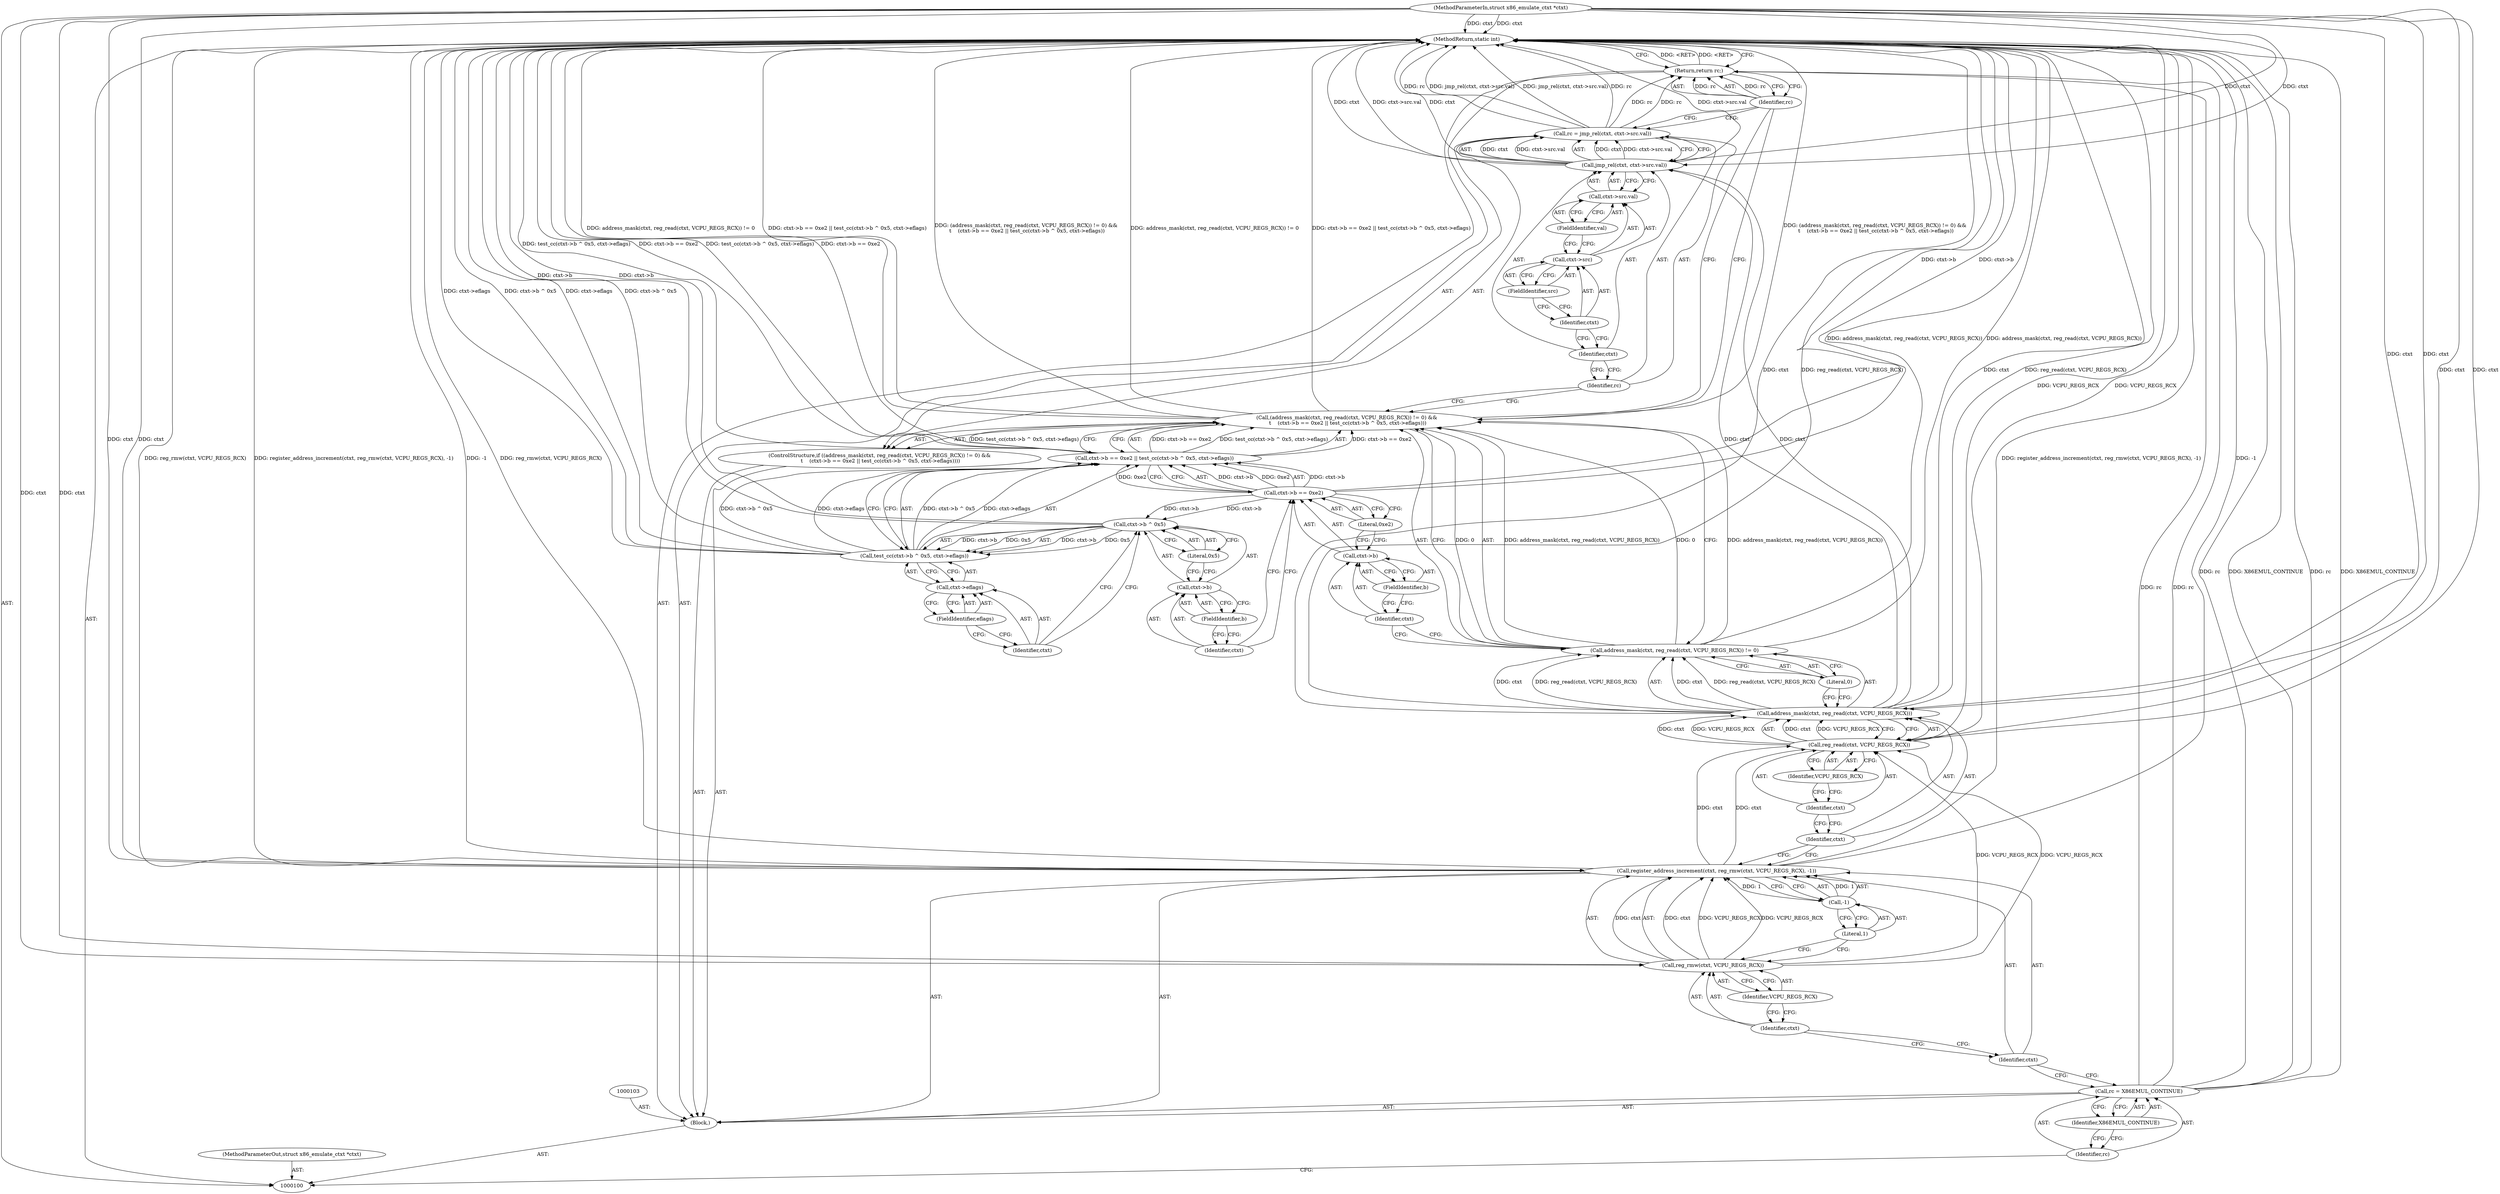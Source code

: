 digraph "0_linux_234f3ce485d54017f15cf5e0699cff4100121601_3" {
"1000149" [label="(MethodReturn,static int)"];
"1000101" [label="(MethodParameterIn,struct x86_emulate_ctxt *ctxt)"];
"1000231" [label="(MethodParameterOut,struct x86_emulate_ctxt *ctxt)"];
"1000147" [label="(Return,return rc;)"];
"1000148" [label="(Identifier,rc)"];
"1000102" [label="(Block,)"];
"1000106" [label="(Identifier,X86EMUL_CONTINUE)"];
"1000104" [label="(Call,rc = X86EMUL_CONTINUE)"];
"1000105" [label="(Identifier,rc)"];
"1000107" [label="(Call,register_address_increment(ctxt, reg_rmw(ctxt, VCPU_REGS_RCX), -1))"];
"1000108" [label="(Identifier,ctxt)"];
"1000109" [label="(Call,reg_rmw(ctxt, VCPU_REGS_RCX))"];
"1000110" [label="(Identifier,ctxt)"];
"1000111" [label="(Identifier,VCPU_REGS_RCX)"];
"1000112" [label="(Call,-1)"];
"1000113" [label="(Literal,1)"];
"1000114" [label="(ControlStructure,if ((address_mask(ctxt, reg_read(ctxt, VCPU_REGS_RCX)) != 0) &&\n \t    (ctxt->b == 0xe2 || test_cc(ctxt->b ^ 0x5, ctxt->eflags))))"];
"1000118" [label="(Identifier,ctxt)"];
"1000119" [label="(Call,reg_read(ctxt, VCPU_REGS_RCX))"];
"1000120" [label="(Identifier,ctxt)"];
"1000121" [label="(Identifier,VCPU_REGS_RCX)"];
"1000115" [label="(Call,(address_mask(ctxt, reg_read(ctxt, VCPU_REGS_RCX)) != 0) &&\n \t    (ctxt->b == 0xe2 || test_cc(ctxt->b ^ 0x5, ctxt->eflags)))"];
"1000122" [label="(Literal,0)"];
"1000116" [label="(Call,address_mask(ctxt, reg_read(ctxt, VCPU_REGS_RCX)) != 0)"];
"1000117" [label="(Call,address_mask(ctxt, reg_read(ctxt, VCPU_REGS_RCX)))"];
"1000127" [label="(FieldIdentifier,b)"];
"1000128" [label="(Literal,0xe2)"];
"1000129" [label="(Call,test_cc(ctxt->b ^ 0x5, ctxt->eflags))"];
"1000130" [label="(Call,ctxt->b ^ 0x5)"];
"1000131" [label="(Call,ctxt->b)"];
"1000132" [label="(Identifier,ctxt)"];
"1000133" [label="(FieldIdentifier,b)"];
"1000134" [label="(Literal,0x5)"];
"1000135" [label="(Call,ctxt->eflags)"];
"1000136" [label="(Identifier,ctxt)"];
"1000137" [label="(FieldIdentifier,eflags)"];
"1000123" [label="(Call,ctxt->b == 0xe2 || test_cc(ctxt->b ^ 0x5, ctxt->eflags))"];
"1000124" [label="(Call,ctxt->b == 0xe2)"];
"1000125" [label="(Call,ctxt->b)"];
"1000126" [label="(Identifier,ctxt)"];
"1000141" [label="(Identifier,ctxt)"];
"1000138" [label="(Call,rc = jmp_rel(ctxt, ctxt->src.val))"];
"1000139" [label="(Identifier,rc)"];
"1000142" [label="(Call,ctxt->src.val)"];
"1000143" [label="(Call,ctxt->src)"];
"1000144" [label="(Identifier,ctxt)"];
"1000145" [label="(FieldIdentifier,src)"];
"1000146" [label="(FieldIdentifier,val)"];
"1000140" [label="(Call,jmp_rel(ctxt, ctxt->src.val))"];
"1000149" -> "1000100"  [label="AST: "];
"1000149" -> "1000147"  [label="CFG: "];
"1000147" -> "1000149"  [label="DDG: <RET>"];
"1000116" -> "1000149"  [label="DDG: address_mask(ctxt, reg_read(ctxt, VCPU_REGS_RCX))"];
"1000129" -> "1000149"  [label="DDG: ctxt->b ^ 0x5"];
"1000129" -> "1000149"  [label="DDG: ctxt->eflags"];
"1000140" -> "1000149"  [label="DDG: ctxt->src.val"];
"1000140" -> "1000149"  [label="DDG: ctxt"];
"1000124" -> "1000149"  [label="DDG: ctxt->b"];
"1000107" -> "1000149"  [label="DDG: register_address_increment(ctxt, reg_rmw(ctxt, VCPU_REGS_RCX), -1)"];
"1000107" -> "1000149"  [label="DDG: -1"];
"1000107" -> "1000149"  [label="DDG: reg_rmw(ctxt, VCPU_REGS_RCX)"];
"1000104" -> "1000149"  [label="DDG: rc"];
"1000104" -> "1000149"  [label="DDG: X86EMUL_CONTINUE"];
"1000138" -> "1000149"  [label="DDG: jmp_rel(ctxt, ctxt->src.val)"];
"1000138" -> "1000149"  [label="DDG: rc"];
"1000123" -> "1000149"  [label="DDG: test_cc(ctxt->b ^ 0x5, ctxt->eflags)"];
"1000123" -> "1000149"  [label="DDG: ctxt->b == 0xe2"];
"1000117" -> "1000149"  [label="DDG: ctxt"];
"1000117" -> "1000149"  [label="DDG: reg_read(ctxt, VCPU_REGS_RCX)"];
"1000115" -> "1000149"  [label="DDG: address_mask(ctxt, reg_read(ctxt, VCPU_REGS_RCX)) != 0"];
"1000115" -> "1000149"  [label="DDG: ctxt->b == 0xe2 || test_cc(ctxt->b ^ 0x5, ctxt->eflags)"];
"1000115" -> "1000149"  [label="DDG: (address_mask(ctxt, reg_read(ctxt, VCPU_REGS_RCX)) != 0) &&\n \t    (ctxt->b == 0xe2 || test_cc(ctxt->b ^ 0x5, ctxt->eflags))"];
"1000119" -> "1000149"  [label="DDG: VCPU_REGS_RCX"];
"1000101" -> "1000149"  [label="DDG: ctxt"];
"1000130" -> "1000149"  [label="DDG: ctxt->b"];
"1000101" -> "1000100"  [label="AST: "];
"1000101" -> "1000149"  [label="DDG: ctxt"];
"1000101" -> "1000107"  [label="DDG: ctxt"];
"1000101" -> "1000109"  [label="DDG: ctxt"];
"1000101" -> "1000117"  [label="DDG: ctxt"];
"1000101" -> "1000119"  [label="DDG: ctxt"];
"1000101" -> "1000140"  [label="DDG: ctxt"];
"1000231" -> "1000100"  [label="AST: "];
"1000147" -> "1000102"  [label="AST: "];
"1000147" -> "1000148"  [label="CFG: "];
"1000148" -> "1000147"  [label="AST: "];
"1000149" -> "1000147"  [label="CFG: "];
"1000147" -> "1000149"  [label="DDG: <RET>"];
"1000148" -> "1000147"  [label="DDG: rc"];
"1000104" -> "1000147"  [label="DDG: rc"];
"1000138" -> "1000147"  [label="DDG: rc"];
"1000148" -> "1000147"  [label="AST: "];
"1000148" -> "1000138"  [label="CFG: "];
"1000148" -> "1000115"  [label="CFG: "];
"1000147" -> "1000148"  [label="CFG: "];
"1000148" -> "1000147"  [label="DDG: rc"];
"1000102" -> "1000100"  [label="AST: "];
"1000103" -> "1000102"  [label="AST: "];
"1000104" -> "1000102"  [label="AST: "];
"1000107" -> "1000102"  [label="AST: "];
"1000114" -> "1000102"  [label="AST: "];
"1000147" -> "1000102"  [label="AST: "];
"1000106" -> "1000104"  [label="AST: "];
"1000106" -> "1000105"  [label="CFG: "];
"1000104" -> "1000106"  [label="CFG: "];
"1000104" -> "1000102"  [label="AST: "];
"1000104" -> "1000106"  [label="CFG: "];
"1000105" -> "1000104"  [label="AST: "];
"1000106" -> "1000104"  [label="AST: "];
"1000108" -> "1000104"  [label="CFG: "];
"1000104" -> "1000149"  [label="DDG: rc"];
"1000104" -> "1000149"  [label="DDG: X86EMUL_CONTINUE"];
"1000104" -> "1000147"  [label="DDG: rc"];
"1000105" -> "1000104"  [label="AST: "];
"1000105" -> "1000100"  [label="CFG: "];
"1000106" -> "1000105"  [label="CFG: "];
"1000107" -> "1000102"  [label="AST: "];
"1000107" -> "1000112"  [label="CFG: "];
"1000108" -> "1000107"  [label="AST: "];
"1000109" -> "1000107"  [label="AST: "];
"1000112" -> "1000107"  [label="AST: "];
"1000118" -> "1000107"  [label="CFG: "];
"1000107" -> "1000149"  [label="DDG: register_address_increment(ctxt, reg_rmw(ctxt, VCPU_REGS_RCX), -1)"];
"1000107" -> "1000149"  [label="DDG: -1"];
"1000107" -> "1000149"  [label="DDG: reg_rmw(ctxt, VCPU_REGS_RCX)"];
"1000109" -> "1000107"  [label="DDG: ctxt"];
"1000109" -> "1000107"  [label="DDG: VCPU_REGS_RCX"];
"1000101" -> "1000107"  [label="DDG: ctxt"];
"1000112" -> "1000107"  [label="DDG: 1"];
"1000107" -> "1000119"  [label="DDG: ctxt"];
"1000108" -> "1000107"  [label="AST: "];
"1000108" -> "1000104"  [label="CFG: "];
"1000110" -> "1000108"  [label="CFG: "];
"1000109" -> "1000107"  [label="AST: "];
"1000109" -> "1000111"  [label="CFG: "];
"1000110" -> "1000109"  [label="AST: "];
"1000111" -> "1000109"  [label="AST: "];
"1000113" -> "1000109"  [label="CFG: "];
"1000109" -> "1000107"  [label="DDG: ctxt"];
"1000109" -> "1000107"  [label="DDG: VCPU_REGS_RCX"];
"1000101" -> "1000109"  [label="DDG: ctxt"];
"1000109" -> "1000119"  [label="DDG: VCPU_REGS_RCX"];
"1000110" -> "1000109"  [label="AST: "];
"1000110" -> "1000108"  [label="CFG: "];
"1000111" -> "1000110"  [label="CFG: "];
"1000111" -> "1000109"  [label="AST: "];
"1000111" -> "1000110"  [label="CFG: "];
"1000109" -> "1000111"  [label="CFG: "];
"1000112" -> "1000107"  [label="AST: "];
"1000112" -> "1000113"  [label="CFG: "];
"1000113" -> "1000112"  [label="AST: "];
"1000107" -> "1000112"  [label="CFG: "];
"1000112" -> "1000107"  [label="DDG: 1"];
"1000113" -> "1000112"  [label="AST: "];
"1000113" -> "1000109"  [label="CFG: "];
"1000112" -> "1000113"  [label="CFG: "];
"1000114" -> "1000102"  [label="AST: "];
"1000115" -> "1000114"  [label="AST: "];
"1000138" -> "1000114"  [label="AST: "];
"1000118" -> "1000117"  [label="AST: "];
"1000118" -> "1000107"  [label="CFG: "];
"1000120" -> "1000118"  [label="CFG: "];
"1000119" -> "1000117"  [label="AST: "];
"1000119" -> "1000121"  [label="CFG: "];
"1000120" -> "1000119"  [label="AST: "];
"1000121" -> "1000119"  [label="AST: "];
"1000117" -> "1000119"  [label="CFG: "];
"1000119" -> "1000149"  [label="DDG: VCPU_REGS_RCX"];
"1000119" -> "1000117"  [label="DDG: ctxt"];
"1000119" -> "1000117"  [label="DDG: VCPU_REGS_RCX"];
"1000107" -> "1000119"  [label="DDG: ctxt"];
"1000101" -> "1000119"  [label="DDG: ctxt"];
"1000109" -> "1000119"  [label="DDG: VCPU_REGS_RCX"];
"1000120" -> "1000119"  [label="AST: "];
"1000120" -> "1000118"  [label="CFG: "];
"1000121" -> "1000120"  [label="CFG: "];
"1000121" -> "1000119"  [label="AST: "];
"1000121" -> "1000120"  [label="CFG: "];
"1000119" -> "1000121"  [label="CFG: "];
"1000115" -> "1000114"  [label="AST: "];
"1000115" -> "1000116"  [label="CFG: "];
"1000115" -> "1000123"  [label="CFG: "];
"1000116" -> "1000115"  [label="AST: "];
"1000123" -> "1000115"  [label="AST: "];
"1000139" -> "1000115"  [label="CFG: "];
"1000148" -> "1000115"  [label="CFG: "];
"1000115" -> "1000149"  [label="DDG: address_mask(ctxt, reg_read(ctxt, VCPU_REGS_RCX)) != 0"];
"1000115" -> "1000149"  [label="DDG: ctxt->b == 0xe2 || test_cc(ctxt->b ^ 0x5, ctxt->eflags)"];
"1000115" -> "1000149"  [label="DDG: (address_mask(ctxt, reg_read(ctxt, VCPU_REGS_RCX)) != 0) &&\n \t    (ctxt->b == 0xe2 || test_cc(ctxt->b ^ 0x5, ctxt->eflags))"];
"1000116" -> "1000115"  [label="DDG: address_mask(ctxt, reg_read(ctxt, VCPU_REGS_RCX))"];
"1000116" -> "1000115"  [label="DDG: 0"];
"1000123" -> "1000115"  [label="DDG: ctxt->b == 0xe2"];
"1000123" -> "1000115"  [label="DDG: test_cc(ctxt->b ^ 0x5, ctxt->eflags)"];
"1000122" -> "1000116"  [label="AST: "];
"1000122" -> "1000117"  [label="CFG: "];
"1000116" -> "1000122"  [label="CFG: "];
"1000116" -> "1000115"  [label="AST: "];
"1000116" -> "1000122"  [label="CFG: "];
"1000117" -> "1000116"  [label="AST: "];
"1000122" -> "1000116"  [label="AST: "];
"1000126" -> "1000116"  [label="CFG: "];
"1000115" -> "1000116"  [label="CFG: "];
"1000116" -> "1000149"  [label="DDG: address_mask(ctxt, reg_read(ctxt, VCPU_REGS_RCX))"];
"1000116" -> "1000115"  [label="DDG: address_mask(ctxt, reg_read(ctxt, VCPU_REGS_RCX))"];
"1000116" -> "1000115"  [label="DDG: 0"];
"1000117" -> "1000116"  [label="DDG: ctxt"];
"1000117" -> "1000116"  [label="DDG: reg_read(ctxt, VCPU_REGS_RCX)"];
"1000117" -> "1000116"  [label="AST: "];
"1000117" -> "1000119"  [label="CFG: "];
"1000118" -> "1000117"  [label="AST: "];
"1000119" -> "1000117"  [label="AST: "];
"1000122" -> "1000117"  [label="CFG: "];
"1000117" -> "1000149"  [label="DDG: ctxt"];
"1000117" -> "1000149"  [label="DDG: reg_read(ctxt, VCPU_REGS_RCX)"];
"1000117" -> "1000116"  [label="DDG: ctxt"];
"1000117" -> "1000116"  [label="DDG: reg_read(ctxt, VCPU_REGS_RCX)"];
"1000119" -> "1000117"  [label="DDG: ctxt"];
"1000119" -> "1000117"  [label="DDG: VCPU_REGS_RCX"];
"1000101" -> "1000117"  [label="DDG: ctxt"];
"1000117" -> "1000140"  [label="DDG: ctxt"];
"1000127" -> "1000125"  [label="AST: "];
"1000127" -> "1000126"  [label="CFG: "];
"1000125" -> "1000127"  [label="CFG: "];
"1000128" -> "1000124"  [label="AST: "];
"1000128" -> "1000125"  [label="CFG: "];
"1000124" -> "1000128"  [label="CFG: "];
"1000129" -> "1000123"  [label="AST: "];
"1000129" -> "1000135"  [label="CFG: "];
"1000130" -> "1000129"  [label="AST: "];
"1000135" -> "1000129"  [label="AST: "];
"1000123" -> "1000129"  [label="CFG: "];
"1000129" -> "1000149"  [label="DDG: ctxt->b ^ 0x5"];
"1000129" -> "1000149"  [label="DDG: ctxt->eflags"];
"1000129" -> "1000123"  [label="DDG: ctxt->b ^ 0x5"];
"1000129" -> "1000123"  [label="DDG: ctxt->eflags"];
"1000130" -> "1000129"  [label="DDG: ctxt->b"];
"1000130" -> "1000129"  [label="DDG: 0x5"];
"1000130" -> "1000129"  [label="AST: "];
"1000130" -> "1000134"  [label="CFG: "];
"1000131" -> "1000130"  [label="AST: "];
"1000134" -> "1000130"  [label="AST: "];
"1000136" -> "1000130"  [label="CFG: "];
"1000130" -> "1000149"  [label="DDG: ctxt->b"];
"1000130" -> "1000129"  [label="DDG: ctxt->b"];
"1000130" -> "1000129"  [label="DDG: 0x5"];
"1000124" -> "1000130"  [label="DDG: ctxt->b"];
"1000131" -> "1000130"  [label="AST: "];
"1000131" -> "1000133"  [label="CFG: "];
"1000132" -> "1000131"  [label="AST: "];
"1000133" -> "1000131"  [label="AST: "];
"1000134" -> "1000131"  [label="CFG: "];
"1000132" -> "1000131"  [label="AST: "];
"1000132" -> "1000124"  [label="CFG: "];
"1000133" -> "1000132"  [label="CFG: "];
"1000133" -> "1000131"  [label="AST: "];
"1000133" -> "1000132"  [label="CFG: "];
"1000131" -> "1000133"  [label="CFG: "];
"1000134" -> "1000130"  [label="AST: "];
"1000134" -> "1000131"  [label="CFG: "];
"1000130" -> "1000134"  [label="CFG: "];
"1000135" -> "1000129"  [label="AST: "];
"1000135" -> "1000137"  [label="CFG: "];
"1000136" -> "1000135"  [label="AST: "];
"1000137" -> "1000135"  [label="AST: "];
"1000129" -> "1000135"  [label="CFG: "];
"1000136" -> "1000135"  [label="AST: "];
"1000136" -> "1000130"  [label="CFG: "];
"1000137" -> "1000136"  [label="CFG: "];
"1000137" -> "1000135"  [label="AST: "];
"1000137" -> "1000136"  [label="CFG: "];
"1000135" -> "1000137"  [label="CFG: "];
"1000123" -> "1000115"  [label="AST: "];
"1000123" -> "1000124"  [label="CFG: "];
"1000123" -> "1000129"  [label="CFG: "];
"1000124" -> "1000123"  [label="AST: "];
"1000129" -> "1000123"  [label="AST: "];
"1000115" -> "1000123"  [label="CFG: "];
"1000123" -> "1000149"  [label="DDG: test_cc(ctxt->b ^ 0x5, ctxt->eflags)"];
"1000123" -> "1000149"  [label="DDG: ctxt->b == 0xe2"];
"1000123" -> "1000115"  [label="DDG: ctxt->b == 0xe2"];
"1000123" -> "1000115"  [label="DDG: test_cc(ctxt->b ^ 0x5, ctxt->eflags)"];
"1000124" -> "1000123"  [label="DDG: ctxt->b"];
"1000124" -> "1000123"  [label="DDG: 0xe2"];
"1000129" -> "1000123"  [label="DDG: ctxt->b ^ 0x5"];
"1000129" -> "1000123"  [label="DDG: ctxt->eflags"];
"1000124" -> "1000123"  [label="AST: "];
"1000124" -> "1000128"  [label="CFG: "];
"1000125" -> "1000124"  [label="AST: "];
"1000128" -> "1000124"  [label="AST: "];
"1000132" -> "1000124"  [label="CFG: "];
"1000123" -> "1000124"  [label="CFG: "];
"1000124" -> "1000149"  [label="DDG: ctxt->b"];
"1000124" -> "1000123"  [label="DDG: ctxt->b"];
"1000124" -> "1000123"  [label="DDG: 0xe2"];
"1000124" -> "1000130"  [label="DDG: ctxt->b"];
"1000125" -> "1000124"  [label="AST: "];
"1000125" -> "1000127"  [label="CFG: "];
"1000126" -> "1000125"  [label="AST: "];
"1000127" -> "1000125"  [label="AST: "];
"1000128" -> "1000125"  [label="CFG: "];
"1000126" -> "1000125"  [label="AST: "];
"1000126" -> "1000116"  [label="CFG: "];
"1000127" -> "1000126"  [label="CFG: "];
"1000141" -> "1000140"  [label="AST: "];
"1000141" -> "1000139"  [label="CFG: "];
"1000144" -> "1000141"  [label="CFG: "];
"1000138" -> "1000114"  [label="AST: "];
"1000138" -> "1000140"  [label="CFG: "];
"1000139" -> "1000138"  [label="AST: "];
"1000140" -> "1000138"  [label="AST: "];
"1000148" -> "1000138"  [label="CFG: "];
"1000138" -> "1000149"  [label="DDG: jmp_rel(ctxt, ctxt->src.val)"];
"1000138" -> "1000149"  [label="DDG: rc"];
"1000140" -> "1000138"  [label="DDG: ctxt"];
"1000140" -> "1000138"  [label="DDG: ctxt->src.val"];
"1000138" -> "1000147"  [label="DDG: rc"];
"1000139" -> "1000138"  [label="AST: "];
"1000139" -> "1000115"  [label="CFG: "];
"1000141" -> "1000139"  [label="CFG: "];
"1000142" -> "1000140"  [label="AST: "];
"1000142" -> "1000146"  [label="CFG: "];
"1000143" -> "1000142"  [label="AST: "];
"1000146" -> "1000142"  [label="AST: "];
"1000140" -> "1000142"  [label="CFG: "];
"1000143" -> "1000142"  [label="AST: "];
"1000143" -> "1000145"  [label="CFG: "];
"1000144" -> "1000143"  [label="AST: "];
"1000145" -> "1000143"  [label="AST: "];
"1000146" -> "1000143"  [label="CFG: "];
"1000144" -> "1000143"  [label="AST: "];
"1000144" -> "1000141"  [label="CFG: "];
"1000145" -> "1000144"  [label="CFG: "];
"1000145" -> "1000143"  [label="AST: "];
"1000145" -> "1000144"  [label="CFG: "];
"1000143" -> "1000145"  [label="CFG: "];
"1000146" -> "1000142"  [label="AST: "];
"1000146" -> "1000143"  [label="CFG: "];
"1000142" -> "1000146"  [label="CFG: "];
"1000140" -> "1000138"  [label="AST: "];
"1000140" -> "1000142"  [label="CFG: "];
"1000141" -> "1000140"  [label="AST: "];
"1000142" -> "1000140"  [label="AST: "];
"1000138" -> "1000140"  [label="CFG: "];
"1000140" -> "1000149"  [label="DDG: ctxt->src.val"];
"1000140" -> "1000149"  [label="DDG: ctxt"];
"1000140" -> "1000138"  [label="DDG: ctxt"];
"1000140" -> "1000138"  [label="DDG: ctxt->src.val"];
"1000117" -> "1000140"  [label="DDG: ctxt"];
"1000101" -> "1000140"  [label="DDG: ctxt"];
}
